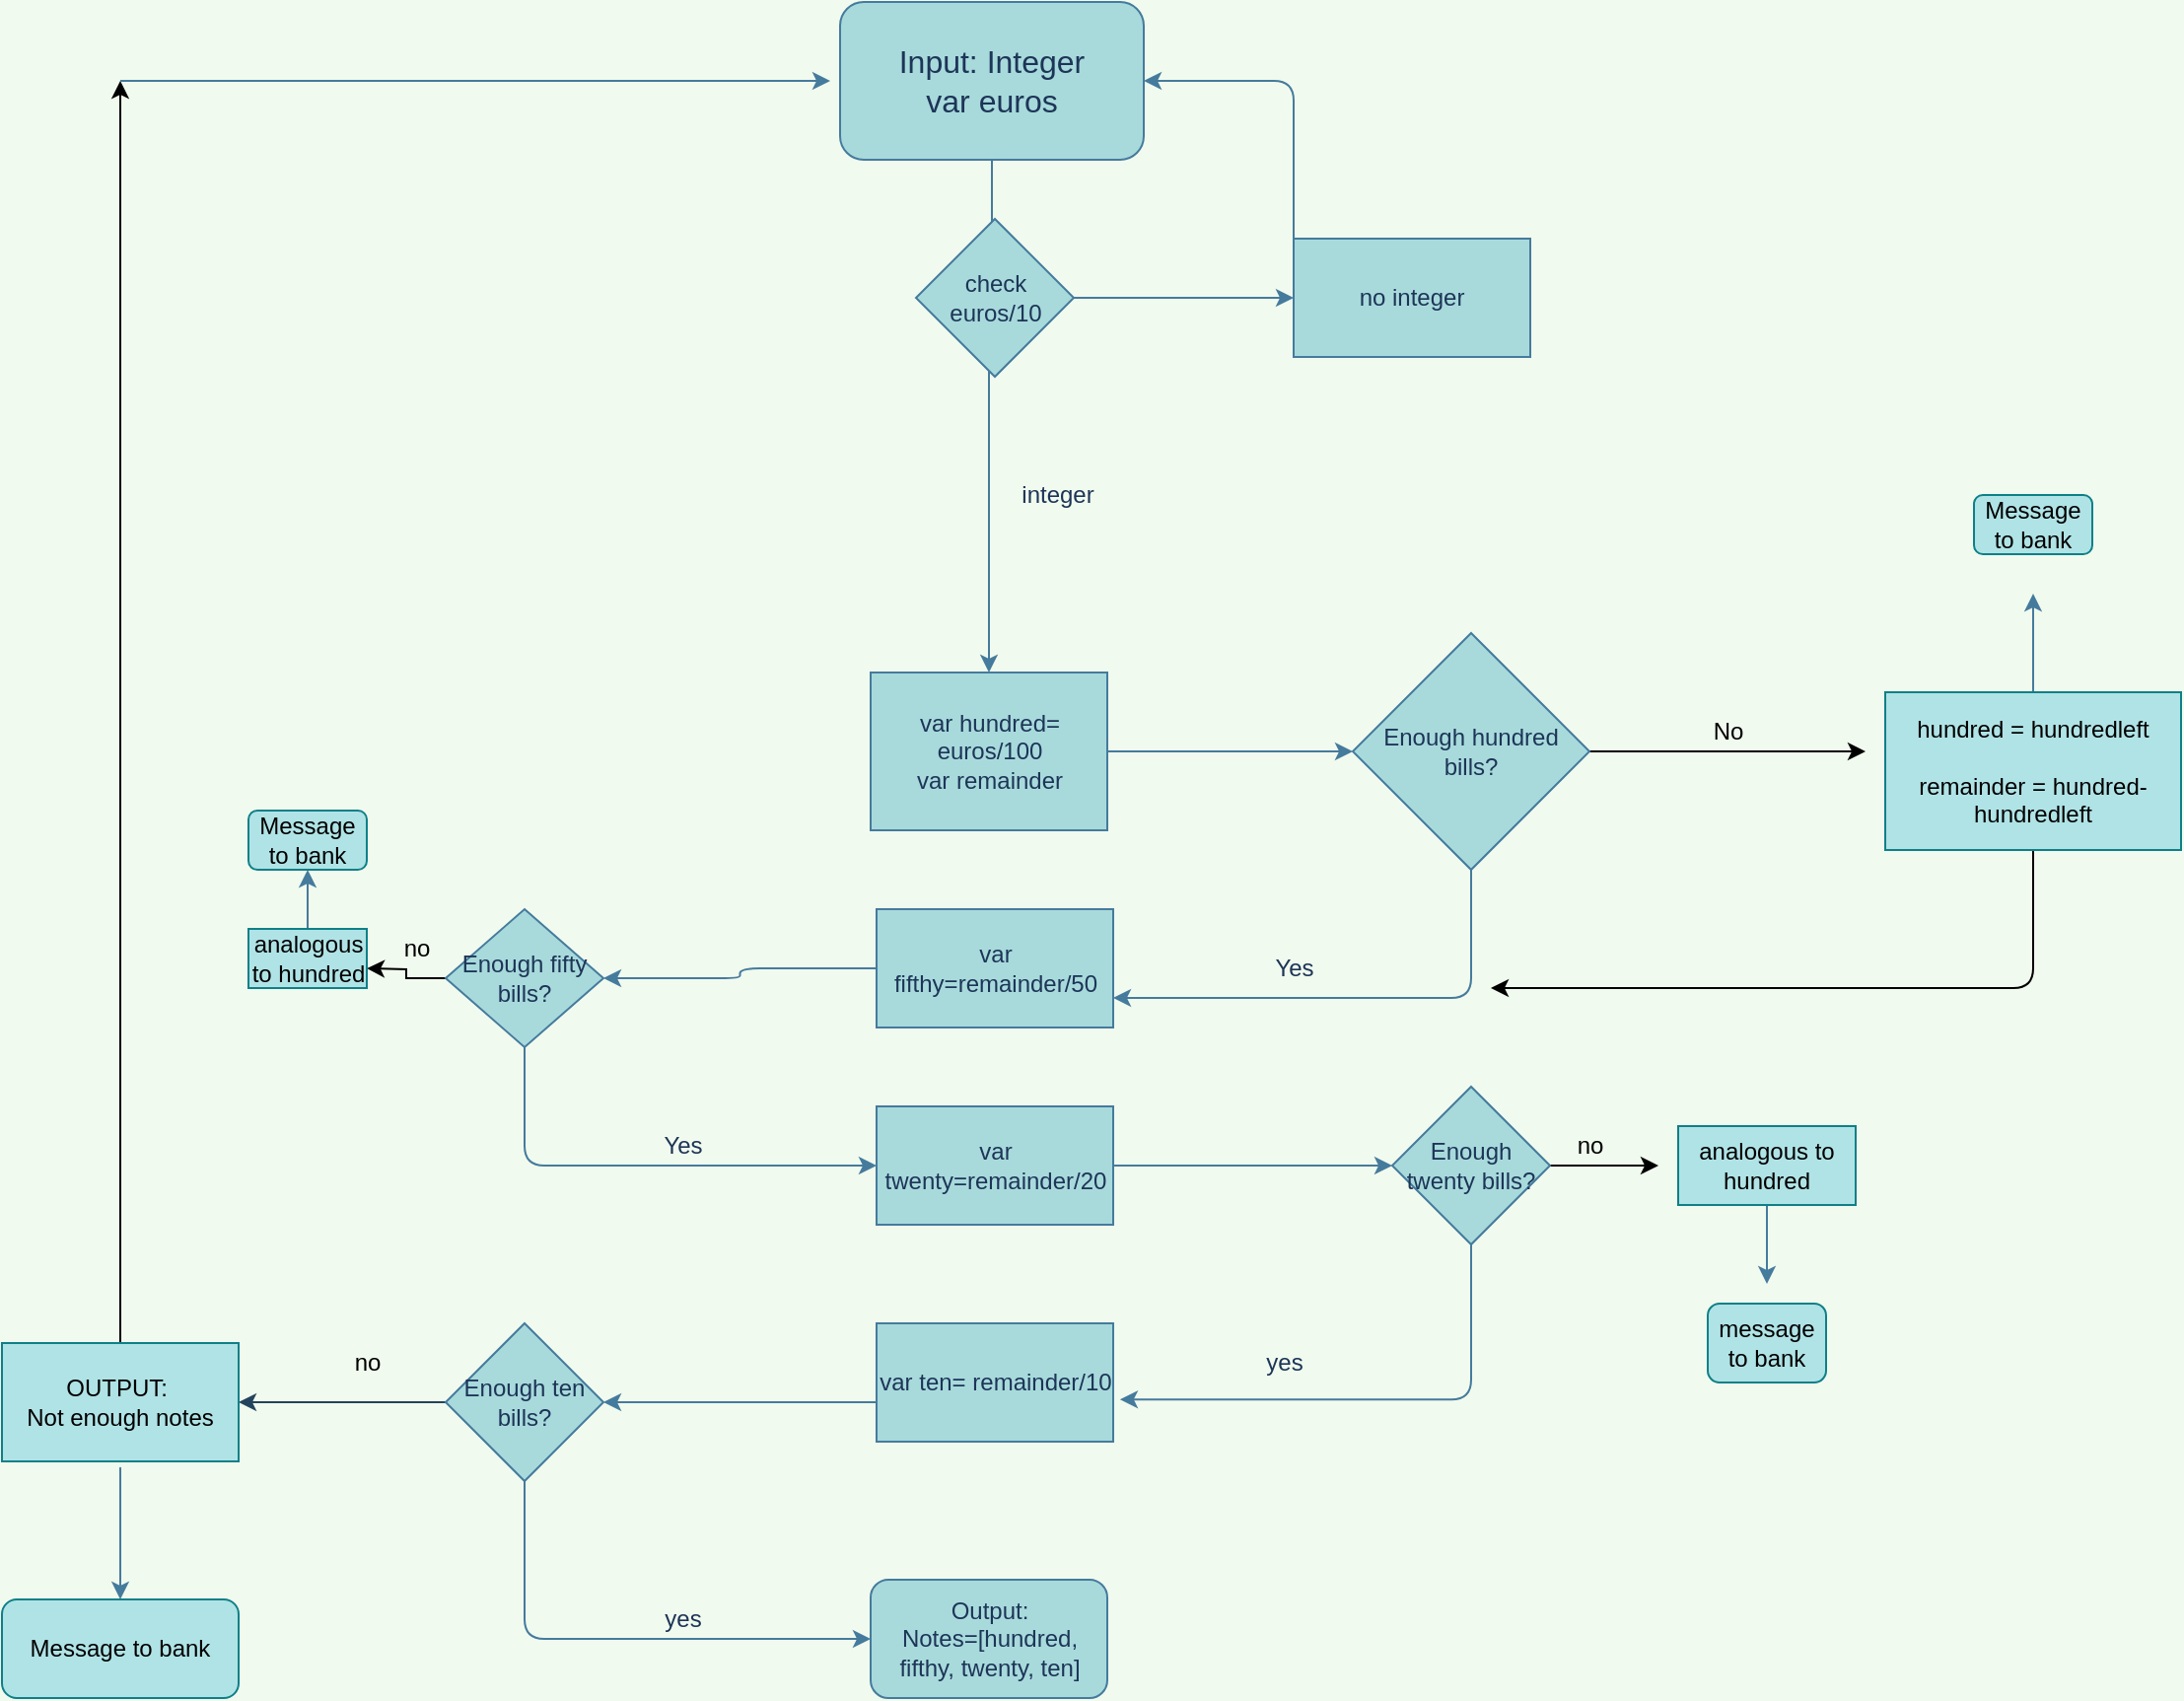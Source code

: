 <mxfile>
    <diagram id="w70Aa0meKw4zrhxHBMEY" name="Page-1">
        <mxGraphModel dx="1258" dy="752" grid="1" gridSize="10" guides="1" tooltips="1" connect="1" arrows="1" fold="1" page="1" pageScale="1" pageWidth="2339" pageHeight="3300" background="#F1FAEE" math="0" shadow="0">
            <root>
                <mxCell id="0"/>
                <mxCell id="1" parent="0"/>
                <mxCell id="2" value="&lt;font size=&quot;3&quot;&gt;Input: Integer&lt;br&gt;var euros&lt;br&gt;&lt;/font&gt;" style="rounded=1;whiteSpace=wrap;html=1;sketch=0;fontColor=#1D3557;strokeColor=#457B9D;fillColor=#A8DADC;" parent="1" vertex="1">
                    <mxGeometry x="845" y="50" width="154" height="80" as="geometry"/>
                </mxCell>
                <mxCell id="3" value="" style="endArrow=classic;html=1;fontColor=#1D3557;strokeColor=#457B9D;fillColor=#A8DADC;exitX=0.5;exitY=1;exitDx=0;exitDy=0;" parent="1" source="2" edge="1">
                    <mxGeometry width="50" height="50" relative="1" as="geometry">
                        <mxPoint x="915" y="230" as="sourcePoint"/>
                        <mxPoint x="922" y="200" as="targetPoint"/>
                    </mxGeometry>
                </mxCell>
                <mxCell id="23" style="edgeStyle=orthogonalEdgeStyle;curved=0;rounded=1;sketch=0;orthogonalLoop=1;jettySize=auto;html=1;fontColor=#1D3557;strokeColor=#457B9D;fillColor=#A8DADC;" parent="1" source="4" edge="1">
                    <mxGeometry relative="1" as="geometry">
                        <mxPoint x="1105" y="430" as="targetPoint"/>
                    </mxGeometry>
                </mxCell>
                <mxCell id="4" value="var hundred= euros/100&lt;br&gt;var remainder" style="rounded=0;whiteSpace=wrap;html=1;sketch=0;fontColor=#1D3557;strokeColor=#457B9D;fillColor=#A8DADC;" parent="1" vertex="1">
                    <mxGeometry x="860.5" y="390" width="120" height="80" as="geometry"/>
                </mxCell>
                <mxCell id="30" style="edgeStyle=orthogonalEdgeStyle;curved=0;rounded=1;sketch=0;orthogonalLoop=1;jettySize=auto;html=1;entryX=1;entryY=0.5;entryDx=0;entryDy=0;fontColor=#1D3557;strokeColor=#457B9D;fillColor=#A8DADC;" parent="1" source="8" target="29" edge="1">
                    <mxGeometry relative="1" as="geometry"/>
                </mxCell>
                <mxCell id="8" value="var fifthy=remainder/50" style="rounded=0;whiteSpace=wrap;html=1;sketch=0;fontColor=#1D3557;strokeColor=#457B9D;fillColor=#A8DADC;" parent="1" vertex="1">
                    <mxGeometry x="863.5" y="510" width="120" height="60" as="geometry"/>
                </mxCell>
                <mxCell id="34" style="edgeStyle=orthogonalEdgeStyle;curved=0;rounded=1;sketch=0;orthogonalLoop=1;jettySize=auto;html=1;entryX=0;entryY=0.5;entryDx=0;entryDy=0;fontColor=#1D3557;strokeColor=#457B9D;fillColor=#A8DADC;" parent="1" source="10" target="33" edge="1">
                    <mxGeometry relative="1" as="geometry"/>
                </mxCell>
                <mxCell id="10" value="var twenty=remainder/20" style="rounded=0;whiteSpace=wrap;html=1;sketch=0;fontColor=#1D3557;strokeColor=#457B9D;fillColor=#A8DADC;" parent="1" vertex="1">
                    <mxGeometry x="863.5" y="610" width="120" height="60" as="geometry"/>
                </mxCell>
                <mxCell id="40" style="edgeStyle=orthogonalEdgeStyle;curved=0;rounded=1;sketch=0;orthogonalLoop=1;jettySize=auto;html=1;entryX=1;entryY=0.5;entryDx=0;entryDy=0;fontColor=#1D3557;strokeColor=#457B9D;fillColor=#A8DADC;" parent="1" source="12" target="36" edge="1">
                    <mxGeometry relative="1" as="geometry">
                        <Array as="points">
                            <mxPoint x="825" y="760"/>
                            <mxPoint x="825" y="760"/>
                        </Array>
                    </mxGeometry>
                </mxCell>
                <mxCell id="12" value="var ten= remainder/10" style="rounded=0;whiteSpace=wrap;html=1;sketch=0;fontColor=#1D3557;strokeColor=#457B9D;fillColor=#A8DADC;" parent="1" vertex="1">
                    <mxGeometry x="863.5" y="720" width="120" height="60" as="geometry"/>
                </mxCell>
                <mxCell id="15" value="Output:&lt;br&gt;Notes=[hundred, fifthy, twenty, ten]" style="rounded=1;whiteSpace=wrap;html=1;sketch=0;fontColor=#1D3557;strokeColor=#457B9D;fillColor=#A8DADC;" parent="1" vertex="1">
                    <mxGeometry x="860.5" y="850" width="120" height="60" as="geometry"/>
                </mxCell>
                <mxCell id="21" style="edgeStyle=orthogonalEdgeStyle;curved=0;rounded=1;sketch=0;orthogonalLoop=1;jettySize=auto;html=1;entryX=0.5;entryY=0;entryDx=0;entryDy=0;fontColor=#1D3557;strokeColor=#457B9D;fillColor=#A8DADC;" parent="1" source="16" target="4" edge="1">
                    <mxGeometry relative="1" as="geometry">
                        <Array as="points">
                            <mxPoint x="921" y="290"/>
                        </Array>
                    </mxGeometry>
                </mxCell>
                <mxCell id="16" value="check euros/10" style="rhombus;whiteSpace=wrap;html=1;rounded=0;sketch=0;fontColor=#1D3557;strokeColor=#457B9D;fillColor=#A8DADC;" parent="1" vertex="1">
                    <mxGeometry x="883.5" y="160" width="80" height="80" as="geometry"/>
                </mxCell>
                <mxCell id="17" value="" style="endArrow=classic;html=1;fontColor=#1D3557;strokeColor=#457B9D;fillColor=#A8DADC;exitX=1;exitY=0.5;exitDx=0;exitDy=0;" parent="1" source="16" target="18" edge="1">
                    <mxGeometry width="50" height="50" relative="1" as="geometry">
                        <mxPoint x="905" y="330" as="sourcePoint"/>
                        <mxPoint x="1135" y="200" as="targetPoint"/>
                    </mxGeometry>
                </mxCell>
                <mxCell id="20" style="edgeStyle=orthogonalEdgeStyle;curved=0;rounded=1;sketch=0;orthogonalLoop=1;jettySize=auto;html=1;entryX=1;entryY=0.5;entryDx=0;entryDy=0;fontColor=#1D3557;strokeColor=#457B9D;fillColor=#A8DADC;" parent="1" source="18" target="2" edge="1">
                    <mxGeometry relative="1" as="geometry">
                        <Array as="points">
                            <mxPoint x="1075" y="90"/>
                        </Array>
                    </mxGeometry>
                </mxCell>
                <mxCell id="18" value="no integer" style="rounded=0;whiteSpace=wrap;html=1;sketch=0;fontColor=#1D3557;strokeColor=#457B9D;fillColor=#A8DADC;" parent="1" vertex="1">
                    <mxGeometry x="1075" y="170" width="120" height="60" as="geometry"/>
                </mxCell>
                <mxCell id="22" value="integer" style="text;html=1;align=center;verticalAlign=middle;resizable=0;points=[];autosize=1;strokeColor=none;fontColor=#1D3557;" parent="1" vertex="1">
                    <mxGeometry x="930" y="290" width="50" height="20" as="geometry"/>
                </mxCell>
                <mxCell id="27" style="edgeStyle=orthogonalEdgeStyle;curved=0;rounded=1;sketch=0;orthogonalLoop=1;jettySize=auto;html=1;entryX=1;entryY=0.75;entryDx=0;entryDy=0;fontColor=#1D3557;strokeColor=#457B9D;fillColor=#A8DADC;" parent="1" source="26" target="8" edge="1">
                    <mxGeometry relative="1" as="geometry">
                        <Array as="points">
                            <mxPoint x="1165" y="555"/>
                        </Array>
                    </mxGeometry>
                </mxCell>
                <mxCell id="42" style="edgeStyle=orthogonalEdgeStyle;rounded=0;orthogonalLoop=1;jettySize=auto;html=1;" edge="1" parent="1" source="26">
                    <mxGeometry relative="1" as="geometry">
                        <mxPoint x="1365" y="430" as="targetPoint"/>
                    </mxGeometry>
                </mxCell>
                <mxCell id="26" value="Enough hundred bills?" style="rhombus;whiteSpace=wrap;html=1;rounded=0;sketch=0;fontColor=#1D3557;strokeColor=#457B9D;fillColor=#A8DADC;" parent="1" vertex="1">
                    <mxGeometry x="1105" y="370" width="120" height="120" as="geometry"/>
                </mxCell>
                <mxCell id="28" value="Yes" style="text;html=1;align=center;verticalAlign=middle;resizable=0;points=[];autosize=1;strokeColor=none;fontColor=#1D3557;" parent="1" vertex="1">
                    <mxGeometry x="1060" y="530" width="30" height="20" as="geometry"/>
                </mxCell>
                <mxCell id="31" style="edgeStyle=orthogonalEdgeStyle;curved=0;rounded=1;sketch=0;orthogonalLoop=1;jettySize=auto;html=1;entryX=0;entryY=0.5;entryDx=0;entryDy=0;fontColor=#1D3557;strokeColor=#457B9D;fillColor=#A8DADC;" parent="1" source="29" target="10" edge="1">
                    <mxGeometry relative="1" as="geometry">
                        <Array as="points">
                            <mxPoint x="685" y="640"/>
                        </Array>
                    </mxGeometry>
                </mxCell>
                <mxCell id="48" style="edgeStyle=orthogonalEdgeStyle;rounded=0;orthogonalLoop=1;jettySize=auto;html=1;" edge="1" parent="1" source="29">
                    <mxGeometry relative="1" as="geometry">
                        <mxPoint x="605" y="540" as="targetPoint"/>
                    </mxGeometry>
                </mxCell>
                <mxCell id="29" value="Enough fifty bills?" style="rhombus;whiteSpace=wrap;html=1;rounded=0;sketch=0;fontColor=#1D3557;strokeColor=#457B9D;fillColor=#A8DADC;" parent="1" vertex="1">
                    <mxGeometry x="645" y="510" width="80" height="70" as="geometry"/>
                </mxCell>
                <mxCell id="32" value="Yes" style="text;html=1;align=center;verticalAlign=middle;resizable=0;points=[];autosize=1;strokeColor=none;fontColor=#1D3557;" parent="1" vertex="1">
                    <mxGeometry x="750" y="620" width="30" height="20" as="geometry"/>
                </mxCell>
                <mxCell id="35" style="edgeStyle=orthogonalEdgeStyle;curved=0;rounded=1;sketch=0;orthogonalLoop=1;jettySize=auto;html=1;entryX=1.029;entryY=0.643;entryDx=0;entryDy=0;entryPerimeter=0;fontColor=#1D3557;strokeColor=#457B9D;fillColor=#A8DADC;" parent="1" source="33" target="12" edge="1">
                    <mxGeometry relative="1" as="geometry">
                        <Array as="points">
                            <mxPoint x="1165" y="759"/>
                        </Array>
                    </mxGeometry>
                </mxCell>
                <mxCell id="53" style="edgeStyle=orthogonalEdgeStyle;rounded=0;orthogonalLoop=1;jettySize=auto;html=1;exitX=1;exitY=0.5;exitDx=0;exitDy=0;" edge="1" parent="1" source="33">
                    <mxGeometry relative="1" as="geometry">
                        <mxPoint x="1260" y="640" as="targetPoint"/>
                        <Array as="points">
                            <mxPoint x="1245" y="640"/>
                            <mxPoint x="1245" y="640"/>
                        </Array>
                    </mxGeometry>
                </mxCell>
                <mxCell id="33" value="Enough twenty bills?" style="rhombus;whiteSpace=wrap;html=1;rounded=0;sketch=0;fontColor=#1D3557;strokeColor=#457B9D;fillColor=#A8DADC;" parent="1" vertex="1">
                    <mxGeometry x="1125" y="600" width="80" height="80" as="geometry"/>
                </mxCell>
                <mxCell id="37" style="edgeStyle=orthogonalEdgeStyle;curved=0;rounded=1;sketch=0;orthogonalLoop=1;jettySize=auto;html=1;entryX=0;entryY=0.5;entryDx=0;entryDy=0;fontColor=#1D3557;strokeColor=#457B9D;fillColor=#A8DADC;" parent="1" source="36" target="15" edge="1">
                    <mxGeometry relative="1" as="geometry">
                        <Array as="points">
                            <mxPoint x="685" y="880"/>
                        </Array>
                    </mxGeometry>
                </mxCell>
                <mxCell id="55" style="edgeStyle=orthogonalEdgeStyle;rounded=0;orthogonalLoop=1;jettySize=auto;html=1;exitX=0;exitY=0.5;exitDx=0;exitDy=0;entryX=1;entryY=0.5;entryDx=0;entryDy=0;fillColor=#bac8d3;strokeColor=#23445d;" edge="1" parent="1" source="36" target="61">
                    <mxGeometry relative="1" as="geometry">
                        <mxPoint x="560" y="760" as="targetPoint"/>
                    </mxGeometry>
                </mxCell>
                <mxCell id="36" value="Enough ten bills?" style="rhombus;whiteSpace=wrap;html=1;rounded=0;sketch=0;fontColor=#1D3557;strokeColor=#457B9D;fillColor=#A8DADC;" parent="1" vertex="1">
                    <mxGeometry x="645" y="720" width="80" height="80" as="geometry"/>
                </mxCell>
                <mxCell id="38" value="yes" style="text;html=1;align=center;verticalAlign=middle;resizable=0;points=[];autosize=1;strokeColor=none;fontColor=#1D3557;" parent="1" vertex="1">
                    <mxGeometry x="1055" y="730" width="30" height="20" as="geometry"/>
                </mxCell>
                <mxCell id="39" value="yes" style="text;html=1;align=center;verticalAlign=middle;resizable=0;points=[];autosize=1;strokeColor=none;fontColor=#1D3557;" parent="1" vertex="1">
                    <mxGeometry x="750" y="860" width="30" height="20" as="geometry"/>
                </mxCell>
                <mxCell id="43" value="No" style="text;html=1;align=center;verticalAlign=middle;resizable=0;points=[];autosize=1;strokeColor=none;" vertex="1" parent="1">
                    <mxGeometry x="1280" y="410" width="30" height="20" as="geometry"/>
                </mxCell>
                <mxCell id="45" style="edgeStyle=orthogonalEdgeStyle;rounded=1;orthogonalLoop=1;jettySize=auto;html=1;" edge="1" parent="1" source="44">
                    <mxGeometry relative="1" as="geometry">
                        <mxPoint x="1175" y="550" as="targetPoint"/>
                        <Array as="points">
                            <mxPoint x="1450" y="550"/>
                        </Array>
                    </mxGeometry>
                </mxCell>
                <mxCell id="68" style="edgeStyle=orthogonalEdgeStyle;rounded=1;sketch=0;orthogonalLoop=1;jettySize=auto;html=1;fontColor=#1D3557;strokeColor=#457B9D;fillColor=#A8DADC;" edge="1" parent="1" source="44">
                    <mxGeometry relative="1" as="geometry">
                        <mxPoint x="1450" y="350" as="targetPoint"/>
                    </mxGeometry>
                </mxCell>
                <mxCell id="44" value="hundred = hundredleft&lt;br&gt;&lt;br&gt;remainder = hundred-hundredleft" style="whiteSpace=wrap;html=1;fillColor=#b0e3e6;strokeColor=#0e8088;" vertex="1" parent="1">
                    <mxGeometry x="1375" y="400" width="150" height="80" as="geometry"/>
                </mxCell>
                <mxCell id="56" value="no" style="text;html=1;align=center;verticalAlign=middle;resizable=0;points=[];autosize=1;strokeColor=none;" vertex="1" parent="1">
                    <mxGeometry x="590" y="730" width="30" height="20" as="geometry"/>
                </mxCell>
                <mxCell id="57" value="no&lt;br&gt;" style="text;html=1;align=center;verticalAlign=middle;resizable=0;points=[];autosize=1;strokeColor=none;" vertex="1" parent="1">
                    <mxGeometry x="1210" y="620" width="30" height="20" as="geometry"/>
                </mxCell>
                <mxCell id="58" value="no" style="text;html=1;align=center;verticalAlign=middle;resizable=0;points=[];autosize=1;strokeColor=none;" vertex="1" parent="1">
                    <mxGeometry x="615" y="520" width="30" height="20" as="geometry"/>
                </mxCell>
                <mxCell id="62" style="edgeStyle=orthogonalEdgeStyle;rounded=0;orthogonalLoop=1;jettySize=auto;html=1;" edge="1" parent="1" source="61">
                    <mxGeometry relative="1" as="geometry">
                        <mxPoint x="480" y="90" as="targetPoint"/>
                        <Array as="points">
                            <mxPoint x="480" y="330"/>
                        </Array>
                    </mxGeometry>
                </mxCell>
                <mxCell id="61" value="OUTPUT:&amp;nbsp;&lt;br&gt;Not enough notes" style="rounded=0;whiteSpace=wrap;html=1;fillColor=#b0e3e6;strokeColor=#0e8088;" vertex="1" parent="1">
                    <mxGeometry x="420" y="730" width="120" height="60" as="geometry"/>
                </mxCell>
                <mxCell id="63" value="" style="endArrow=classic;html=1;fontColor=#1D3557;strokeColor=#457B9D;fillColor=#A8DADC;" edge="1" parent="1">
                    <mxGeometry width="50" height="50" relative="1" as="geometry">
                        <mxPoint x="480" y="90" as="sourcePoint"/>
                        <mxPoint x="840" y="90" as="targetPoint"/>
                    </mxGeometry>
                </mxCell>
                <mxCell id="64" value="" style="endArrow=classic;html=1;fontColor=#1D3557;strokeColor=#457B9D;fillColor=#A8DADC;" edge="1" parent="1" target="65">
                    <mxGeometry width="50" height="50" relative="1" as="geometry">
                        <mxPoint x="480" y="800" as="sourcePoint"/>
                        <mxPoint x="480" y="850" as="targetPoint"/>
                        <Array as="points">
                            <mxPoint x="480" y="790"/>
                        </Array>
                    </mxGeometry>
                </mxCell>
                <mxCell id="65" value="Message to bank" style="rounded=1;whiteSpace=wrap;html=1;fillColor=#b0e3e6;strokeColor=#0e8088;" vertex="1" parent="1">
                    <mxGeometry x="420" y="860" width="120" height="50" as="geometry"/>
                </mxCell>
                <mxCell id="67" value="Message to bank" style="rounded=1;whiteSpace=wrap;html=1;fillColor=#b0e3e6;strokeColor=#0e8088;" vertex="1" parent="1">
                    <mxGeometry x="545" y="460" width="60" height="30" as="geometry"/>
                </mxCell>
                <mxCell id="69" value="Message to bank" style="rounded=1;whiteSpace=wrap;html=1;fillColor=#b0e3e6;strokeColor=#0e8088;" vertex="1" parent="1">
                    <mxGeometry x="1420" y="300" width="60" height="30" as="geometry"/>
                </mxCell>
                <mxCell id="73" style="edgeStyle=orthogonalEdgeStyle;rounded=1;sketch=0;orthogonalLoop=1;jettySize=auto;html=1;entryX=0.5;entryY=1;entryDx=0;entryDy=0;fontColor=#1D3557;strokeColor=#457B9D;fillColor=#A8DADC;" edge="1" parent="1" source="72" target="67">
                    <mxGeometry relative="1" as="geometry"/>
                </mxCell>
                <mxCell id="72" value="" style="rounded=0;whiteSpace=wrap;html=1;fillColor=#b0e3e6;strokeColor=#0e8088;" vertex="1" parent="1">
                    <mxGeometry x="545" y="520" width="60" height="30" as="geometry"/>
                </mxCell>
                <mxCell id="51" value="analogous &lt;br&gt;to hundred" style="text;html=1;align=center;verticalAlign=middle;resizable=0;points=[];autosize=1;strokeColor=none;" vertex="1" parent="1">
                    <mxGeometry x="540" y="520" width="70" height="30" as="geometry"/>
                </mxCell>
                <mxCell id="77" style="edgeStyle=orthogonalEdgeStyle;rounded=1;sketch=0;orthogonalLoop=1;jettySize=auto;html=1;fontColor=#1D3557;strokeColor=#457B9D;fillColor=#A8DADC;" edge="1" parent="1" source="75">
                    <mxGeometry relative="1" as="geometry">
                        <mxPoint x="1315" y="700" as="targetPoint"/>
                    </mxGeometry>
                </mxCell>
                <mxCell id="75" value="analogous to hundred" style="whiteSpace=wrap;html=1;fillColor=#b0e3e6;strokeColor=#0e8088;" vertex="1" parent="1">
                    <mxGeometry x="1270" y="620" width="90" height="40" as="geometry"/>
                </mxCell>
                <mxCell id="78" value="message to bank" style="rounded=1;whiteSpace=wrap;html=1;strokeColor=#0e8088;fillColor=#b0e3e6;" vertex="1" parent="1">
                    <mxGeometry x="1285" y="710" width="60" height="40" as="geometry"/>
                </mxCell>
            </root>
        </mxGraphModel>
    </diagram>
</mxfile>